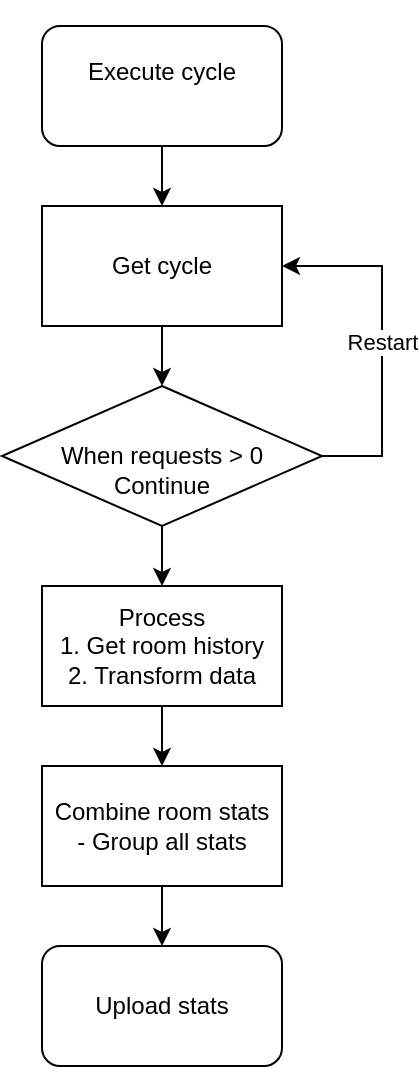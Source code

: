 <mxfile version="22.1.16" type="device">
  <diagram name="Page-1" id="vAc464kT18DR3h8ibPFw">
    <mxGraphModel dx="794" dy="494" grid="1" gridSize="10" guides="1" tooltips="1" connect="1" arrows="1" fold="1" page="1" pageScale="1" pageWidth="850" pageHeight="1100" math="0" shadow="0">
      <root>
        <mxCell id="0" />
        <mxCell id="1" parent="0" />
        <mxCell id="T4asyIqsFbMNS3IrbjR--4" style="edgeStyle=orthogonalEdgeStyle;rounded=0;orthogonalLoop=1;jettySize=auto;html=1;" edge="1" parent="1" source="T4asyIqsFbMNS3IrbjR--2" target="T4asyIqsFbMNS3IrbjR--3">
          <mxGeometry relative="1" as="geometry" />
        </mxCell>
        <mxCell id="T4asyIqsFbMNS3IrbjR--2" value="&#xa;&lt;br&gt;Execute cycle&lt;br&gt;&lt;br&gt;&#xa;&#xa;" style="rounded=1;whiteSpace=wrap;html=1;" vertex="1" parent="1">
          <mxGeometry x="120" y="50" width="120" height="60" as="geometry" />
        </mxCell>
        <mxCell id="T4asyIqsFbMNS3IrbjR--6" style="edgeStyle=orthogonalEdgeStyle;rounded=0;orthogonalLoop=1;jettySize=auto;html=1;" edge="1" parent="1" source="T4asyIqsFbMNS3IrbjR--3">
          <mxGeometry relative="1" as="geometry">
            <mxPoint x="180" y="230" as="targetPoint" />
          </mxGeometry>
        </mxCell>
        <mxCell id="T4asyIqsFbMNS3IrbjR--3" value="Get cycle" style="rounded=0;whiteSpace=wrap;html=1;" vertex="1" parent="1">
          <mxGeometry x="120" y="140" width="120" height="60" as="geometry" />
        </mxCell>
        <mxCell id="T4asyIqsFbMNS3IrbjR--7" value="Restart" style="edgeStyle=orthogonalEdgeStyle;rounded=0;orthogonalLoop=1;jettySize=auto;html=1;entryX=1;entryY=0.5;entryDx=0;entryDy=0;exitX=1;exitY=0.5;exitDx=0;exitDy=0;" edge="1" parent="1" source="T4asyIqsFbMNS3IrbjR--8" target="T4asyIqsFbMNS3IrbjR--3">
          <mxGeometry relative="1" as="geometry">
            <mxPoint x="230" y="260" as="sourcePoint" />
            <Array as="points">
              <mxPoint x="290" y="265" />
              <mxPoint x="290" y="170" />
            </Array>
          </mxGeometry>
        </mxCell>
        <mxCell id="T4asyIqsFbMNS3IrbjR--10" style="edgeStyle=orthogonalEdgeStyle;rounded=0;orthogonalLoop=1;jettySize=auto;html=1;entryX=0.5;entryY=0;entryDx=0;entryDy=0;" edge="1" parent="1" source="T4asyIqsFbMNS3IrbjR--8" target="T4asyIqsFbMNS3IrbjR--9">
          <mxGeometry relative="1" as="geometry" />
        </mxCell>
        <mxCell id="T4asyIqsFbMNS3IrbjR--8" value="&lt;div&gt;&lt;br&gt;&lt;/div&gt;&lt;div&gt;When requests &amp;gt; 0&lt;/div&gt;&lt;div&gt;Continue&lt;br&gt;&lt;/div&gt;" style="rhombus;whiteSpace=wrap;html=1;" vertex="1" parent="1">
          <mxGeometry x="100" y="230" width="160" height="70" as="geometry" />
        </mxCell>
        <mxCell id="T4asyIqsFbMNS3IrbjR--12" style="edgeStyle=orthogonalEdgeStyle;rounded=0;orthogonalLoop=1;jettySize=auto;html=1;" edge="1" parent="1" source="T4asyIqsFbMNS3IrbjR--9" target="T4asyIqsFbMNS3IrbjR--11">
          <mxGeometry relative="1" as="geometry" />
        </mxCell>
        <mxCell id="T4asyIqsFbMNS3IrbjR--9" value="&lt;div&gt;Process&lt;/div&gt;&lt;div&gt;1. Get room history&lt;/div&gt;&lt;div&gt;2. Transform data&lt;br&gt;&lt;/div&gt;" style="rounded=0;whiteSpace=wrap;html=1;" vertex="1" parent="1">
          <mxGeometry x="120" y="330" width="120" height="60" as="geometry" />
        </mxCell>
        <mxCell id="T4asyIqsFbMNS3IrbjR--15" style="edgeStyle=orthogonalEdgeStyle;rounded=0;orthogonalLoop=1;jettySize=auto;html=1;entryX=0.5;entryY=0;entryDx=0;entryDy=0;" edge="1" parent="1" source="T4asyIqsFbMNS3IrbjR--11">
          <mxGeometry relative="1" as="geometry">
            <mxPoint x="180" y="510" as="targetPoint" />
          </mxGeometry>
        </mxCell>
        <mxCell id="T4asyIqsFbMNS3IrbjR--11" value="&lt;div&gt;Combine room stats&lt;/div&gt;&lt;div&gt;- Group all stats&lt;br&gt;&lt;/div&gt;" style="rounded=0;whiteSpace=wrap;html=1;" vertex="1" parent="1">
          <mxGeometry x="120" y="420" width="120" height="60" as="geometry" />
        </mxCell>
        <mxCell id="T4asyIqsFbMNS3IrbjR--16" value="Upload stats" style="rounded=1;whiteSpace=wrap;html=1;" vertex="1" parent="1">
          <mxGeometry x="120" y="510" width="120" height="60" as="geometry" />
        </mxCell>
      </root>
    </mxGraphModel>
  </diagram>
</mxfile>
